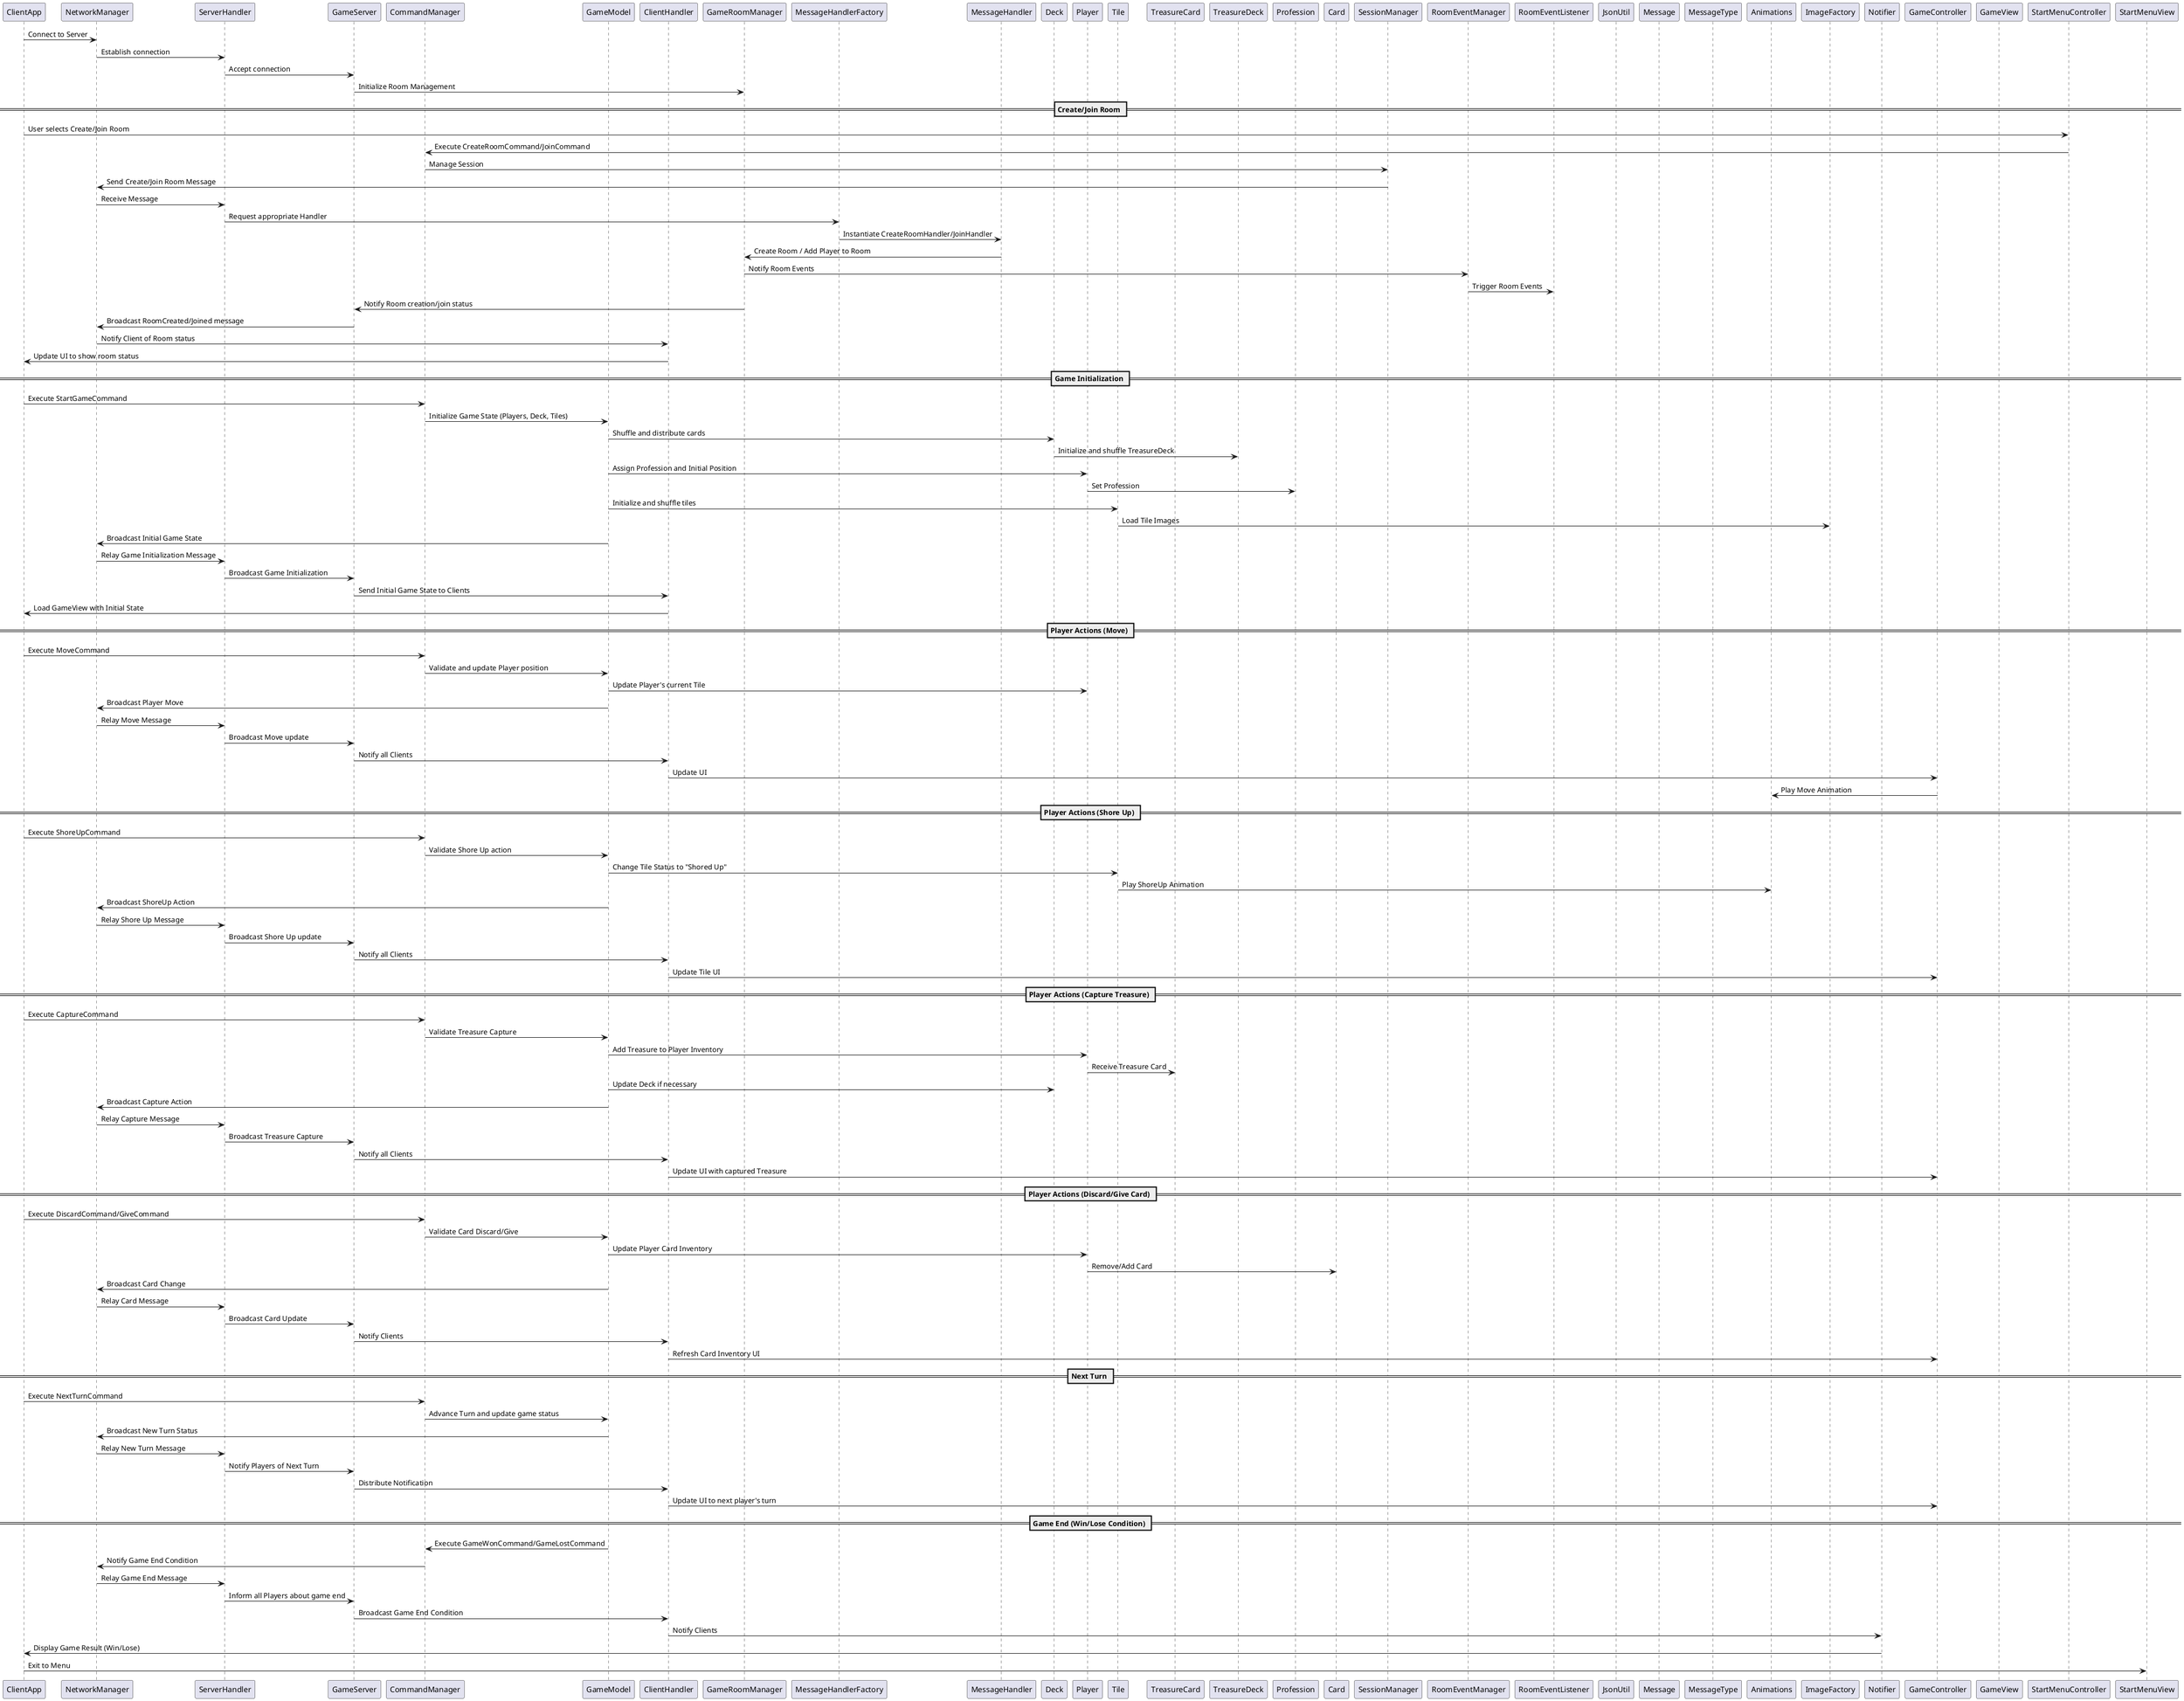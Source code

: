 @startuml

participant Client as "ClientApp"
participant NetworkManager
participant ServerHandler
participant GameServer
participant CommandManager
participant GameModel
participant ClientHandler
participant RoomManager as "GameRoomManager"
participant MessageHandlerFactory
participant MessageHandler
participant Deck
participant Player
participant Tile
participant TreasureCard
participant TreasureDeck
participant Profession
participant Card
participant SessionManager
participant RoomEventManager
participant RoomEventListener
participant JsonUtil
participant Message
participant MessageType
participant Animations
participant ImageFactory
participant Notifier
participant GameController
participant GameView
participant StartMenuController
participant StartMenuView

Client -> NetworkManager: Connect to Server
NetworkManager -> ServerHandler: Establish connection
ServerHandler -> GameServer: Accept connection
GameServer -> RoomManager: Initialize Room Management

== Create/Join Room ==
Client -> StartMenuController: User selects Create/Join Room
StartMenuController -> CommandManager: Execute CreateRoomCommand/JoinCommand
CommandManager -> SessionManager: Manage Session
SessionManager -> NetworkManager: Send Create/Join Room Message
NetworkManager -> ServerHandler: Receive Message
ServerHandler -> MessageHandlerFactory: Request appropriate Handler
MessageHandlerFactory -> MessageHandler: Instantiate CreateRoomHandler/JoinHandler
MessageHandler -> RoomManager: Create Room / Add Player to Room
RoomManager -> RoomEventManager: Notify Room Events
RoomEventManager -> RoomEventListener: Trigger Room Events
RoomManager -> GameServer: Notify Room creation/join status
GameServer -> NetworkManager: Broadcast RoomCreated/Joined message
NetworkManager -> ClientHandler: Notify Client of Room status
ClientHandler -> Client: Update UI to show room status

== Game Initialization ==
Client -> CommandManager: Execute StartGameCommand
CommandManager -> GameModel: Initialize Game State (Players, Deck, Tiles)
GameModel -> Deck: Shuffle and distribute cards
Deck -> TreasureDeck: Initialize and shuffle TreasureDeck
GameModel -> Player: Assign Profession and Initial Position
Player -> Profession: Set Profession
GameModel -> Tile: Initialize and shuffle tiles
Tile -> ImageFactory: Load Tile Images
GameModel -> NetworkManager: Broadcast Initial Game State
NetworkManager -> ServerHandler: Relay Game Initialization Message
ServerHandler -> GameServer: Broadcast Game Initialization
GameServer -> ClientHandler: Send Initial Game State to Clients
ClientHandler -> Client: Load GameView with Initial State

== Player Actions (Move) ==
Client -> CommandManager: Execute MoveCommand
CommandManager -> GameModel: Validate and update Player position
GameModel -> Player: Update Player's current Tile
GameModel -> NetworkManager: Broadcast Player Move
NetworkManager -> ServerHandler: Relay Move Message
ServerHandler -> GameServer: Broadcast Move update
GameServer -> ClientHandler: Notify all Clients
ClientHandler -> GameController: Update UI
GameController -> Animations: Play Move Animation

== Player Actions (Shore Up) ==
Client -> CommandManager: Execute ShoreUpCommand
CommandManager -> GameModel: Validate Shore Up action
GameModel -> Tile: Change Tile Status to "Shored Up"
Tile -> Animations: Play ShoreUp Animation
GameModel -> NetworkManager: Broadcast ShoreUp Action
NetworkManager -> ServerHandler: Relay Shore Up Message
ServerHandler -> GameServer: Broadcast Shore Up update
GameServer -> ClientHandler: Notify all Clients
ClientHandler -> GameController: Update Tile UI

== Player Actions (Capture Treasure) ==
Client -> CommandManager: Execute CaptureCommand
CommandManager -> GameModel: Validate Treasure Capture
GameModel -> Player: Add Treasure to Player Inventory
Player -> TreasureCard: Receive Treasure Card
GameModel -> Deck: Update Deck if necessary
GameModel -> NetworkManager: Broadcast Capture Action
NetworkManager -> ServerHandler: Relay Capture Message
ServerHandler -> GameServer: Broadcast Treasure Capture
GameServer -> ClientHandler: Notify all Clients
ClientHandler -> GameController: Update UI with captured Treasure

== Player Actions (Discard/Give Card) ==
Client -> CommandManager: Execute DiscardCommand/GiveCommand
CommandManager -> GameModel: Validate Card Discard/Give
GameModel -> Player: Update Player Card Inventory
Player -> Card: Remove/Add Card
GameModel -> NetworkManager: Broadcast Card Change
NetworkManager -> ServerHandler: Relay Card Message
ServerHandler -> GameServer: Broadcast Card Update
GameServer -> ClientHandler: Notify Clients
ClientHandler -> GameController: Refresh Card Inventory UI

== Next Turn ==
Client -> CommandManager: Execute NextTurnCommand
CommandManager -> GameModel: Advance Turn and update game status
GameModel -> NetworkManager: Broadcast New Turn Status
NetworkManager -> ServerHandler: Relay New Turn Message
ServerHandler -> GameServer: Notify Players of Next Turn
GameServer -> ClientHandler: Distribute Notification
ClientHandler -> GameController: Update UI to next player's turn

== Game End (Win/Lose Condition) ==
GameModel -> CommandManager: Execute GameWonCommand/GameLostCommand
CommandManager -> NetworkManager: Notify Game End Condition
NetworkManager -> ServerHandler: Relay Game End Message
ServerHandler -> GameServer: Inform all Players about game end
GameServer -> ClientHandler: Broadcast Game End Condition
ClientHandler -> Notifier: Notify Clients
Notifier -> Client: Display Game Result (Win/Lose)
Client -> StartMenuView: Exit to Menu

@enduml
